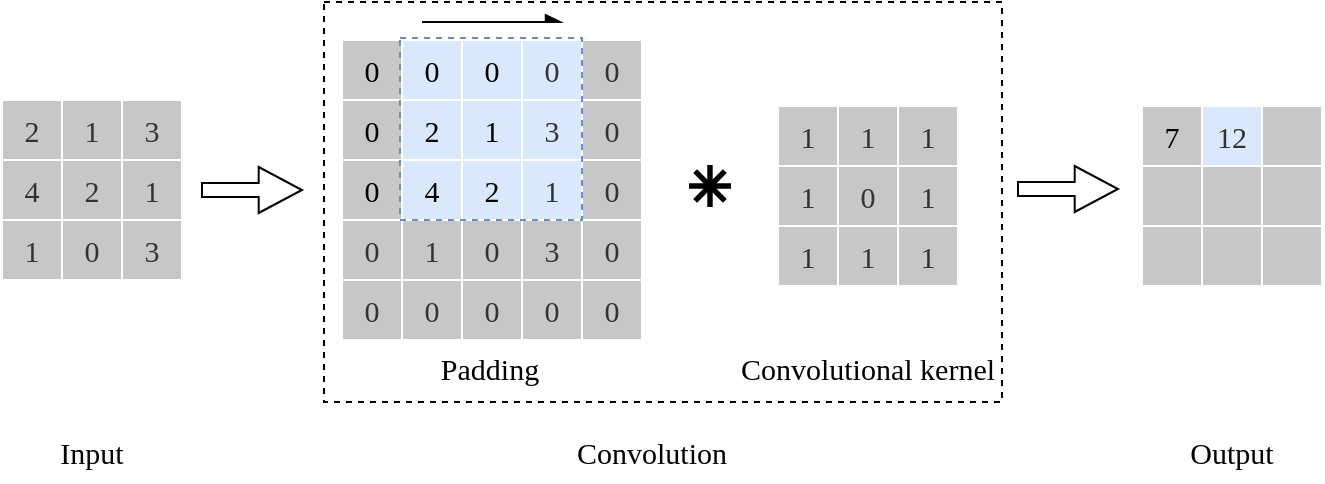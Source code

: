 <mxfile version="26.0.14">
  <diagram name="第 1 页" id="dgMoX-AULky6V-c0y0NT">
    <mxGraphModel dx="159" dy="106" grid="1" gridSize="10" guides="1" tooltips="1" connect="1" arrows="1" fold="1" page="1" pageScale="1" pageWidth="827" pageHeight="1169" math="0" shadow="0">
      <root>
        <mxCell id="0" />
        <mxCell id="1" parent="0" />
        <mxCell id="99AfDLn0tlyLMIZODvCi-90" value="" style="rounded=0;whiteSpace=wrap;html=1;dashed=1;fillColor=none;fontSize=15;fontFamily=Times New Roman;" parent="1" vertex="1">
          <mxGeometry x="221" y="40" width="339" height="200" as="geometry" />
        </mxCell>
        <mxCell id="99AfDLn0tlyLMIZODvCi-14" value="2" style="whiteSpace=wrap;html=1;aspect=fixed;fillColor=#C7C7C7;fontColor=#333333;strokeColor=#FFFFFF;fontSize=15;fontFamily=Times New Roman;" parent="1" vertex="1">
          <mxGeometry x="60" y="89" width="30" height="30" as="geometry" />
        </mxCell>
        <mxCell id="99AfDLn0tlyLMIZODvCi-15" value="1" style="whiteSpace=wrap;html=1;aspect=fixed;fillColor=#C7C7C7;fontColor=#333333;strokeColor=#FFFFFF;fontSize=15;fontFamily=Times New Roman;" parent="1" vertex="1">
          <mxGeometry x="90" y="89" width="30" height="30" as="geometry" />
        </mxCell>
        <mxCell id="99AfDLn0tlyLMIZODvCi-16" value="3" style="whiteSpace=wrap;html=1;aspect=fixed;fillColor=#C7C7C7;fontColor=#333333;strokeColor=#FFFFFF;fontSize=15;fontFamily=Times New Roman;" parent="1" vertex="1">
          <mxGeometry x="120" y="89" width="30" height="30" as="geometry" />
        </mxCell>
        <mxCell id="99AfDLn0tlyLMIZODvCi-18" value="4" style="whiteSpace=wrap;html=1;aspect=fixed;fillColor=#C7C7C7;fontColor=#333333;strokeColor=#FFFFFF;fontSize=15;fontFamily=Times New Roman;" parent="1" vertex="1">
          <mxGeometry x="60" y="119" width="30" height="30" as="geometry" />
        </mxCell>
        <mxCell id="99AfDLn0tlyLMIZODvCi-19" value="2" style="whiteSpace=wrap;html=1;aspect=fixed;fillColor=#C7C7C7;fontColor=#333333;strokeColor=#FFFFFF;fontSize=15;fontFamily=Times New Roman;" parent="1" vertex="1">
          <mxGeometry x="90" y="119" width="30" height="30" as="geometry" />
        </mxCell>
        <mxCell id="99AfDLn0tlyLMIZODvCi-20" value="1" style="whiteSpace=wrap;html=1;aspect=fixed;fillColor=#C7C7C7;fontColor=#333333;strokeColor=#FFFFFF;fontSize=15;fontFamily=Times New Roman;" parent="1" vertex="1">
          <mxGeometry x="120" y="119" width="30" height="30" as="geometry" />
        </mxCell>
        <mxCell id="99AfDLn0tlyLMIZODvCi-22" value="1" style="whiteSpace=wrap;html=1;aspect=fixed;fillColor=#C7C7C7;fontColor=#333333;strokeColor=#FFFFFF;fontSize=15;fontFamily=Times New Roman;" parent="1" vertex="1">
          <mxGeometry x="60" y="149" width="30" height="30" as="geometry" />
        </mxCell>
        <mxCell id="99AfDLn0tlyLMIZODvCi-23" value="0" style="whiteSpace=wrap;html=1;aspect=fixed;fillColor=#C7C7C7;fontColor=#333333;strokeColor=#FFFFFF;fontSize=15;fontFamily=Times New Roman;" parent="1" vertex="1">
          <mxGeometry x="90" y="149" width="30" height="30" as="geometry" />
        </mxCell>
        <mxCell id="99AfDLn0tlyLMIZODvCi-24" value="3" style="whiteSpace=wrap;html=1;aspect=fixed;fillColor=#C7C7C7;fontColor=#333333;strokeColor=#FFFFFF;fontSize=15;fontFamily=Times New Roman;" parent="1" vertex="1">
          <mxGeometry x="120" y="149" width="30" height="30" as="geometry" />
        </mxCell>
        <mxCell id="99AfDLn0tlyLMIZODvCi-30" value="0" style="whiteSpace=wrap;html=1;aspect=fixed;fillColor=#C7C7C7;strokeColor=#FFFFFF;fontSize=15;fontFamily=Times New Roman;" parent="1" vertex="1">
          <mxGeometry x="230" y="59" width="30" height="30" as="geometry" />
        </mxCell>
        <mxCell id="99AfDLn0tlyLMIZODvCi-31" value="0" style="whiteSpace=wrap;html=1;aspect=fixed;fillColor=#dae8fc;strokeColor=#FFFFFF;fontSize=15;fontFamily=Times New Roman;" parent="1" vertex="1">
          <mxGeometry x="260" y="59" width="30" height="30" as="geometry" />
        </mxCell>
        <mxCell id="99AfDLn0tlyLMIZODvCi-32" value="0" style="whiteSpace=wrap;html=1;aspect=fixed;fillColor=#dae8fc;strokeColor=#FFFFFF;fontSize=15;fontFamily=Times New Roman;" parent="1" vertex="1">
          <mxGeometry x="290" y="59" width="30" height="30" as="geometry" />
        </mxCell>
        <mxCell id="99AfDLn0tlyLMIZODvCi-33" value="0" style="whiteSpace=wrap;html=1;aspect=fixed;fillColor=#C7C7C7;strokeColor=#FFFFFF;fontSize=15;fontFamily=Times New Roman;" parent="1" vertex="1">
          <mxGeometry x="230" y="89" width="30" height="30" as="geometry" />
        </mxCell>
        <mxCell id="99AfDLn0tlyLMIZODvCi-34" value="2" style="whiteSpace=wrap;html=1;aspect=fixed;fillColor=#dae8fc;strokeColor=#FFFFFF;fontSize=15;fontFamily=Times New Roman;" parent="1" vertex="1">
          <mxGeometry x="260" y="89" width="30" height="30" as="geometry" />
        </mxCell>
        <mxCell id="99AfDLn0tlyLMIZODvCi-35" value="1" style="whiteSpace=wrap;html=1;aspect=fixed;fillColor=#dae8fc;strokeColor=#FFFFFF;fontSize=15;fontFamily=Times New Roman;" parent="1" vertex="1">
          <mxGeometry x="290" y="89" width="30" height="30" as="geometry" />
        </mxCell>
        <mxCell id="99AfDLn0tlyLMIZODvCi-36" value="0" style="whiteSpace=wrap;html=1;aspect=fixed;fillColor=#C7C7C7;strokeColor=#FFFFFF;fontSize=15;fontFamily=Times New Roman;" parent="1" vertex="1">
          <mxGeometry x="230" y="119" width="30" height="30" as="geometry" />
        </mxCell>
        <mxCell id="99AfDLn0tlyLMIZODvCi-37" value="4" style="whiteSpace=wrap;html=1;aspect=fixed;fillColor=#dae8fc;strokeColor=#FFFFFF;fontSize=15;fontFamily=Times New Roman;" parent="1" vertex="1">
          <mxGeometry x="260" y="119" width="30" height="30" as="geometry" />
        </mxCell>
        <mxCell id="99AfDLn0tlyLMIZODvCi-38" value="2" style="whiteSpace=wrap;html=1;aspect=fixed;fillColor=#dae8fc;strokeColor=#FFFFFF;fontSize=15;fontFamily=Times New Roman;" parent="1" vertex="1">
          <mxGeometry x="290" y="119" width="30" height="30" as="geometry" />
        </mxCell>
        <mxCell id="99AfDLn0tlyLMIZODvCi-39" value="0" style="whiteSpace=wrap;html=1;aspect=fixed;fillColor=#DAE8FC;fontColor=#333333;strokeColor=#FFFFFF;fontSize=15;fontFamily=Times New Roman;" parent="1" vertex="1">
          <mxGeometry x="320" y="59" width="30" height="30" as="geometry" />
        </mxCell>
        <mxCell id="99AfDLn0tlyLMIZODvCi-40" value="1" style="whiteSpace=wrap;html=1;aspect=fixed;fillColor=#C7C7C7;fontColor=#333333;strokeColor=#FFFFFF;fontSize=15;fontFamily=Times New Roman;" parent="1" vertex="1">
          <mxGeometry x="320" y="89" width="30" height="30" as="geometry" />
        </mxCell>
        <mxCell id="99AfDLn0tlyLMIZODvCi-41" value="3" style="whiteSpace=wrap;html=1;aspect=fixed;fillColor=#DAE8FC;fontColor=#333333;strokeColor=#FFFFFF;fontSize=15;fontFamily=Times New Roman;" parent="1" vertex="1">
          <mxGeometry x="320" y="89" width="30" height="30" as="geometry" />
        </mxCell>
        <mxCell id="99AfDLn0tlyLMIZODvCi-42" value="1" style="whiteSpace=wrap;html=1;aspect=fixed;fillColor=#DAE8FC;fontColor=#333333;strokeColor=#FFFFFF;fontSize=15;fontFamily=Times New Roman;" parent="1" vertex="1">
          <mxGeometry x="320" y="119" width="30" height="30" as="geometry" />
        </mxCell>
        <mxCell id="99AfDLn0tlyLMIZODvCi-43" value="0" style="whiteSpace=wrap;html=1;aspect=fixed;fillColor=#C7C7C7;fontColor=#333333;strokeColor=#FFFFFF;fontSize=15;fontFamily=Times New Roman;" parent="1" vertex="1">
          <mxGeometry x="230" y="149" width="30" height="30" as="geometry" />
        </mxCell>
        <mxCell id="99AfDLn0tlyLMIZODvCi-44" value="1" style="whiteSpace=wrap;html=1;aspect=fixed;fillColor=#C7C7C7;fontColor=#333333;strokeColor=#FFFFFF;fontSize=15;fontFamily=Times New Roman;" parent="1" vertex="1">
          <mxGeometry x="260" y="149" width="30" height="30" as="geometry" />
        </mxCell>
        <mxCell id="99AfDLn0tlyLMIZODvCi-45" value="0" style="whiteSpace=wrap;html=1;aspect=fixed;fillColor=#C7C7C7;fontColor=#333333;strokeColor=#FFFFFF;fontSize=15;fontFamily=Times New Roman;" parent="1" vertex="1">
          <mxGeometry x="290" y="149" width="30" height="30" as="geometry" />
        </mxCell>
        <mxCell id="99AfDLn0tlyLMIZODvCi-46" value="3" style="whiteSpace=wrap;html=1;aspect=fixed;fillColor=#C7C7C7;fontColor=#333333;strokeColor=#FFFFFF;fontSize=15;fontFamily=Times New Roman;" parent="1" vertex="1">
          <mxGeometry x="320" y="149" width="30" height="30" as="geometry" />
        </mxCell>
        <mxCell id="99AfDLn0tlyLMIZODvCi-47" value="0" style="whiteSpace=wrap;html=1;aspect=fixed;fillColor=#C7C7C7;fontColor=#333333;strokeColor=#FFFFFF;fontSize=15;fontFamily=Times New Roman;" parent="1" vertex="1">
          <mxGeometry x="350" y="59" width="30" height="30" as="geometry" />
        </mxCell>
        <mxCell id="99AfDLn0tlyLMIZODvCi-48" value="0" style="whiteSpace=wrap;html=1;aspect=fixed;fillColor=#C7C7C7;fontColor=#333333;strokeColor=#FFFFFF;fontSize=15;fontFamily=Times New Roman;" parent="1" vertex="1">
          <mxGeometry x="350" y="89" width="30" height="30" as="geometry" />
        </mxCell>
        <mxCell id="99AfDLn0tlyLMIZODvCi-49" value="0" style="whiteSpace=wrap;html=1;aspect=fixed;fillColor=#C7C7C7;fontColor=#333333;strokeColor=#FFFFFF;fontSize=15;fontFamily=Times New Roman;" parent="1" vertex="1">
          <mxGeometry x="350" y="119" width="30" height="30" as="geometry" />
        </mxCell>
        <mxCell id="99AfDLn0tlyLMIZODvCi-50" value="0" style="whiteSpace=wrap;html=1;aspect=fixed;fillColor=#C7C7C7;fontColor=#333333;strokeColor=#FFFFFF;fontSize=15;fontFamily=Times New Roman;" parent="1" vertex="1">
          <mxGeometry x="350" y="149" width="30" height="30" as="geometry" />
        </mxCell>
        <mxCell id="99AfDLn0tlyLMIZODvCi-51" value="0" style="whiteSpace=wrap;html=1;aspect=fixed;fillColor=#C7C7C7;fontColor=#333333;strokeColor=#FFFFFF;fontSize=15;fontFamily=Times New Roman;" parent="1" vertex="1">
          <mxGeometry x="230" y="179" width="30" height="30" as="geometry" />
        </mxCell>
        <mxCell id="99AfDLn0tlyLMIZODvCi-52" value="0" style="whiteSpace=wrap;html=1;aspect=fixed;fillColor=#C7C7C7;fontColor=#333333;strokeColor=#FFFFFF;fontSize=15;fontFamily=Times New Roman;" parent="1" vertex="1">
          <mxGeometry x="260" y="179" width="30" height="30" as="geometry" />
        </mxCell>
        <mxCell id="99AfDLn0tlyLMIZODvCi-53" value="0" style="whiteSpace=wrap;html=1;aspect=fixed;fillColor=#C7C7C7;fontColor=#333333;strokeColor=#FFFFFF;fontSize=15;fontFamily=Times New Roman;" parent="1" vertex="1">
          <mxGeometry x="290" y="179" width="30" height="30" as="geometry" />
        </mxCell>
        <mxCell id="99AfDLn0tlyLMIZODvCi-54" value="0" style="whiteSpace=wrap;html=1;aspect=fixed;fillColor=#C7C7C7;fontColor=#333333;strokeColor=#FFFFFF;fontSize=15;fontFamily=Times New Roman;" parent="1" vertex="1">
          <mxGeometry x="320" y="179" width="30" height="30" as="geometry" />
        </mxCell>
        <mxCell id="99AfDLn0tlyLMIZODvCi-55" value="0" style="whiteSpace=wrap;html=1;aspect=fixed;fillColor=#C7C7C7;fontColor=#333333;strokeColor=#FFFFFF;fontSize=15;fontFamily=Times New Roman;" parent="1" vertex="1">
          <mxGeometry x="350" y="179" width="30" height="30" as="geometry" />
        </mxCell>
        <mxCell id="99AfDLn0tlyLMIZODvCi-56" value="" style="shape=cross;whiteSpace=wrap;html=1;aspect=fixed;fillColor=#000000;rotation=45;size=0.086;fontSize=15;fontFamily=Times New Roman;" parent="1" vertex="1">
          <mxGeometry x="404" y="122" width="20" height="20" as="geometry" />
        </mxCell>
        <mxCell id="99AfDLn0tlyLMIZODvCi-57" value="1" style="whiteSpace=wrap;html=1;aspect=fixed;fillColor=#C7C7C7;fontColor=#333333;strokeColor=#FFFFFF;fontSize=15;fontFamily=Times New Roman;" parent="1" vertex="1">
          <mxGeometry x="448" y="92" width="30" height="30" as="geometry" />
        </mxCell>
        <mxCell id="99AfDLn0tlyLMIZODvCi-58" value="1" style="whiteSpace=wrap;html=1;aspect=fixed;fillColor=#C7C7C7;fontColor=#333333;strokeColor=#FFFFFF;fontSize=15;fontFamily=Times New Roman;" parent="1" vertex="1">
          <mxGeometry x="478" y="92" width="30" height="30" as="geometry" />
        </mxCell>
        <mxCell id="99AfDLn0tlyLMIZODvCi-59" value="1" style="whiteSpace=wrap;html=1;aspect=fixed;fillColor=#C7C7C7;fontColor=#333333;strokeColor=#FFFFFF;fontSize=15;fontFamily=Times New Roman;" parent="1" vertex="1">
          <mxGeometry x="508" y="92" width="30" height="30" as="geometry" />
        </mxCell>
        <mxCell id="99AfDLn0tlyLMIZODvCi-60" value="1" style="whiteSpace=wrap;html=1;aspect=fixed;fillColor=#C7C7C7;fontColor=#333333;strokeColor=#FFFFFF;fontSize=15;fontFamily=Times New Roman;" parent="1" vertex="1">
          <mxGeometry x="448" y="122" width="30" height="30" as="geometry" />
        </mxCell>
        <mxCell id="99AfDLn0tlyLMIZODvCi-61" value="0" style="whiteSpace=wrap;html=1;aspect=fixed;fillColor=#C7C7C7;fontColor=#333333;strokeColor=#FFFFFF;fontSize=15;fontFamily=Times New Roman;" parent="1" vertex="1">
          <mxGeometry x="478" y="122" width="30" height="30" as="geometry" />
        </mxCell>
        <mxCell id="99AfDLn0tlyLMIZODvCi-62" value="1" style="whiteSpace=wrap;html=1;aspect=fixed;fillColor=#C7C7C7;fontColor=#333333;strokeColor=#FFFFFF;fontSize=15;fontFamily=Times New Roman;" parent="1" vertex="1">
          <mxGeometry x="508" y="122" width="30" height="30" as="geometry" />
        </mxCell>
        <mxCell id="99AfDLn0tlyLMIZODvCi-63" value="1" style="whiteSpace=wrap;html=1;aspect=fixed;fillColor=#C7C7C7;fontColor=#333333;strokeColor=#FFFFFF;fontSize=15;fontFamily=Times New Roman;" parent="1" vertex="1">
          <mxGeometry x="448" y="152" width="30" height="30" as="geometry" />
        </mxCell>
        <mxCell id="99AfDLn0tlyLMIZODvCi-64" value="1" style="whiteSpace=wrap;html=1;aspect=fixed;fillColor=#C7C7C7;fontColor=#333333;strokeColor=#FFFFFF;fontSize=15;fontFamily=Times New Roman;" parent="1" vertex="1">
          <mxGeometry x="478" y="152" width="30" height="30" as="geometry" />
        </mxCell>
        <mxCell id="99AfDLn0tlyLMIZODvCi-65" value="1" style="whiteSpace=wrap;html=1;aspect=fixed;fillColor=#C7C7C7;fontColor=#333333;strokeColor=#FFFFFF;fontSize=15;fontFamily=Times New Roman;" parent="1" vertex="1">
          <mxGeometry x="508" y="152" width="30" height="30" as="geometry" />
        </mxCell>
        <mxCell id="99AfDLn0tlyLMIZODvCi-66" value="7" style="whiteSpace=wrap;html=1;aspect=fixed;fillColor=#C7C7C7;strokeColor=#FFFFFF;fontSize=15;fontFamily=Times New Roman;" parent="1" vertex="1">
          <mxGeometry x="630" y="92" width="30" height="30" as="geometry" />
        </mxCell>
        <mxCell id="99AfDLn0tlyLMIZODvCi-67" value="12" style="whiteSpace=wrap;html=1;aspect=fixed;fillColor=#DAE8FC;fontColor=#333333;strokeColor=#FFFFFF;fontSize=15;fontFamily=Times New Roman;" parent="1" vertex="1">
          <mxGeometry x="660" y="92" width="30" height="30" as="geometry" />
        </mxCell>
        <mxCell id="99AfDLn0tlyLMIZODvCi-68" value="" style="whiteSpace=wrap;html=1;aspect=fixed;fillColor=#C7C7C7;fontColor=#333333;strokeColor=#FFFFFF;fontSize=15;fontFamily=Times New Roman;" parent="1" vertex="1">
          <mxGeometry x="690" y="92" width="30" height="30" as="geometry" />
        </mxCell>
        <mxCell id="99AfDLn0tlyLMIZODvCi-69" value="" style="whiteSpace=wrap;html=1;aspect=fixed;fillColor=#C7C7C7;fontColor=#333333;strokeColor=#FFFFFF;fontSize=15;fontFamily=Times New Roman;" parent="1" vertex="1">
          <mxGeometry x="630" y="122" width="30" height="30" as="geometry" />
        </mxCell>
        <mxCell id="99AfDLn0tlyLMIZODvCi-70" value="" style="whiteSpace=wrap;html=1;aspect=fixed;fillColor=#C7C7C7;fontColor=#333333;strokeColor=#FFFFFF;fontSize=15;fontFamily=Times New Roman;" parent="1" vertex="1">
          <mxGeometry x="660" y="122" width="30" height="30" as="geometry" />
        </mxCell>
        <mxCell id="99AfDLn0tlyLMIZODvCi-71" value="" style="whiteSpace=wrap;html=1;aspect=fixed;fillColor=#C7C7C7;fontColor=#333333;strokeColor=#FFFFFF;fontSize=15;fontFamily=Times New Roman;" parent="1" vertex="1">
          <mxGeometry x="690" y="122" width="30" height="30" as="geometry" />
        </mxCell>
        <mxCell id="99AfDLn0tlyLMIZODvCi-72" value="" style="whiteSpace=wrap;html=1;aspect=fixed;fillColor=#C7C7C7;fontColor=#333333;strokeColor=#FFFFFF;fontSize=15;fontFamily=Times New Roman;" parent="1" vertex="1">
          <mxGeometry x="630" y="152" width="30" height="30" as="geometry" />
        </mxCell>
        <mxCell id="99AfDLn0tlyLMIZODvCi-73" value="" style="whiteSpace=wrap;html=1;aspect=fixed;fillColor=#C7C7C7;fontColor=#333333;strokeColor=#FFFFFF;fontSize=15;fontFamily=Times New Roman;" parent="1" vertex="1">
          <mxGeometry x="660" y="152" width="30" height="30" as="geometry" />
        </mxCell>
        <mxCell id="99AfDLn0tlyLMIZODvCi-74" value="" style="whiteSpace=wrap;html=1;aspect=fixed;fillColor=#C7C7C7;fontColor=#333333;strokeColor=#FFFFFF;fontSize=15;fontFamily=Times New Roman;" parent="1" vertex="1">
          <mxGeometry x="690" y="152" width="30" height="30" as="geometry" />
        </mxCell>
        <mxCell id="99AfDLn0tlyLMIZODvCi-76" value="" style="shape=cross;whiteSpace=wrap;html=1;aspect=fixed;fillColor=#000000;size=0.085;fontSize=15;fontFamily=Times New Roman;" parent="1" vertex="1">
          <mxGeometry x="404" y="122" width="20" height="20" as="geometry" />
        </mxCell>
        <mxCell id="99AfDLn0tlyLMIZODvCi-77" value="" style="shape=singleArrow;whiteSpace=wrap;html=1;arrowWidth=0.299;arrowSize=0.433;fontSize=15;fontFamily=Times New Roman;" parent="1" vertex="1">
          <mxGeometry x="160" y="122.5" width="50" height="23" as="geometry" />
        </mxCell>
        <mxCell id="99AfDLn0tlyLMIZODvCi-79" value="" style="shape=singleArrow;whiteSpace=wrap;html=1;arrowWidth=0.299;arrowSize=0.433;fontSize=15;fontFamily=Times New Roman;" parent="1" vertex="1">
          <mxGeometry x="568" y="122" width="50" height="23" as="geometry" />
        </mxCell>
        <mxCell id="99AfDLn0tlyLMIZODvCi-80" value="" style="endArrow=async;html=1;rounded=0;endFill=1;fontSize=15;fontFamily=Times New Roman;" parent="1" edge="1">
          <mxGeometry width="50" height="50" relative="1" as="geometry">
            <mxPoint x="270" y="50" as="sourcePoint" />
            <mxPoint x="340" y="50" as="targetPoint" />
          </mxGeometry>
        </mxCell>
        <mxCell id="99AfDLn0tlyLMIZODvCi-75" value="" style="rounded=0;whiteSpace=wrap;html=1;fillColor=none;strokeColor=#6C8EBF;dashed=1;fontSize=15;fontFamily=Times New Roman;" parent="1" vertex="1">
          <mxGeometry x="259" y="58" width="91" height="91" as="geometry" />
        </mxCell>
        <mxCell id="99AfDLn0tlyLMIZODvCi-83" value="Input" style="text;html=1;align=center;verticalAlign=middle;whiteSpace=wrap;rounded=0;fontSize=15;fontFamily=Times New Roman;" parent="1" vertex="1">
          <mxGeometry x="75" y="250" width="60" height="30" as="geometry" />
        </mxCell>
        <mxCell id="99AfDLn0tlyLMIZODvCi-84" value="Output" style="text;html=1;align=center;verticalAlign=middle;whiteSpace=wrap;rounded=0;fontSize=15;fontFamily=Times New Roman;" parent="1" vertex="1">
          <mxGeometry x="645" y="250" width="60" height="30" as="geometry" />
        </mxCell>
        <mxCell id="99AfDLn0tlyLMIZODvCi-86" value="Convolution" style="text;html=1;align=center;verticalAlign=middle;whiteSpace=wrap;rounded=0;fontSize=15;fontFamily=Times New Roman;" parent="1" vertex="1">
          <mxGeometry x="320" y="250" width="130" height="30" as="geometry" />
        </mxCell>
        <mxCell id="99AfDLn0tlyLMIZODvCi-89" value="Convolutional kernel" style="text;html=1;align=center;verticalAlign=middle;whiteSpace=wrap;rounded=0;fontSize=15;fontFamily=Times New Roman;" parent="1" vertex="1">
          <mxGeometry x="425.25" y="208" width="135.5" height="30" as="geometry" />
        </mxCell>
        <mxCell id="99AfDLn0tlyLMIZODvCi-91" value="Padding" style="text;html=1;align=center;verticalAlign=middle;whiteSpace=wrap;rounded=0;fontSize=15;fontFamily=Times New Roman;" parent="1" vertex="1">
          <mxGeometry x="274" y="208" width="60" height="30" as="geometry" />
        </mxCell>
      </root>
    </mxGraphModel>
  </diagram>
</mxfile>
